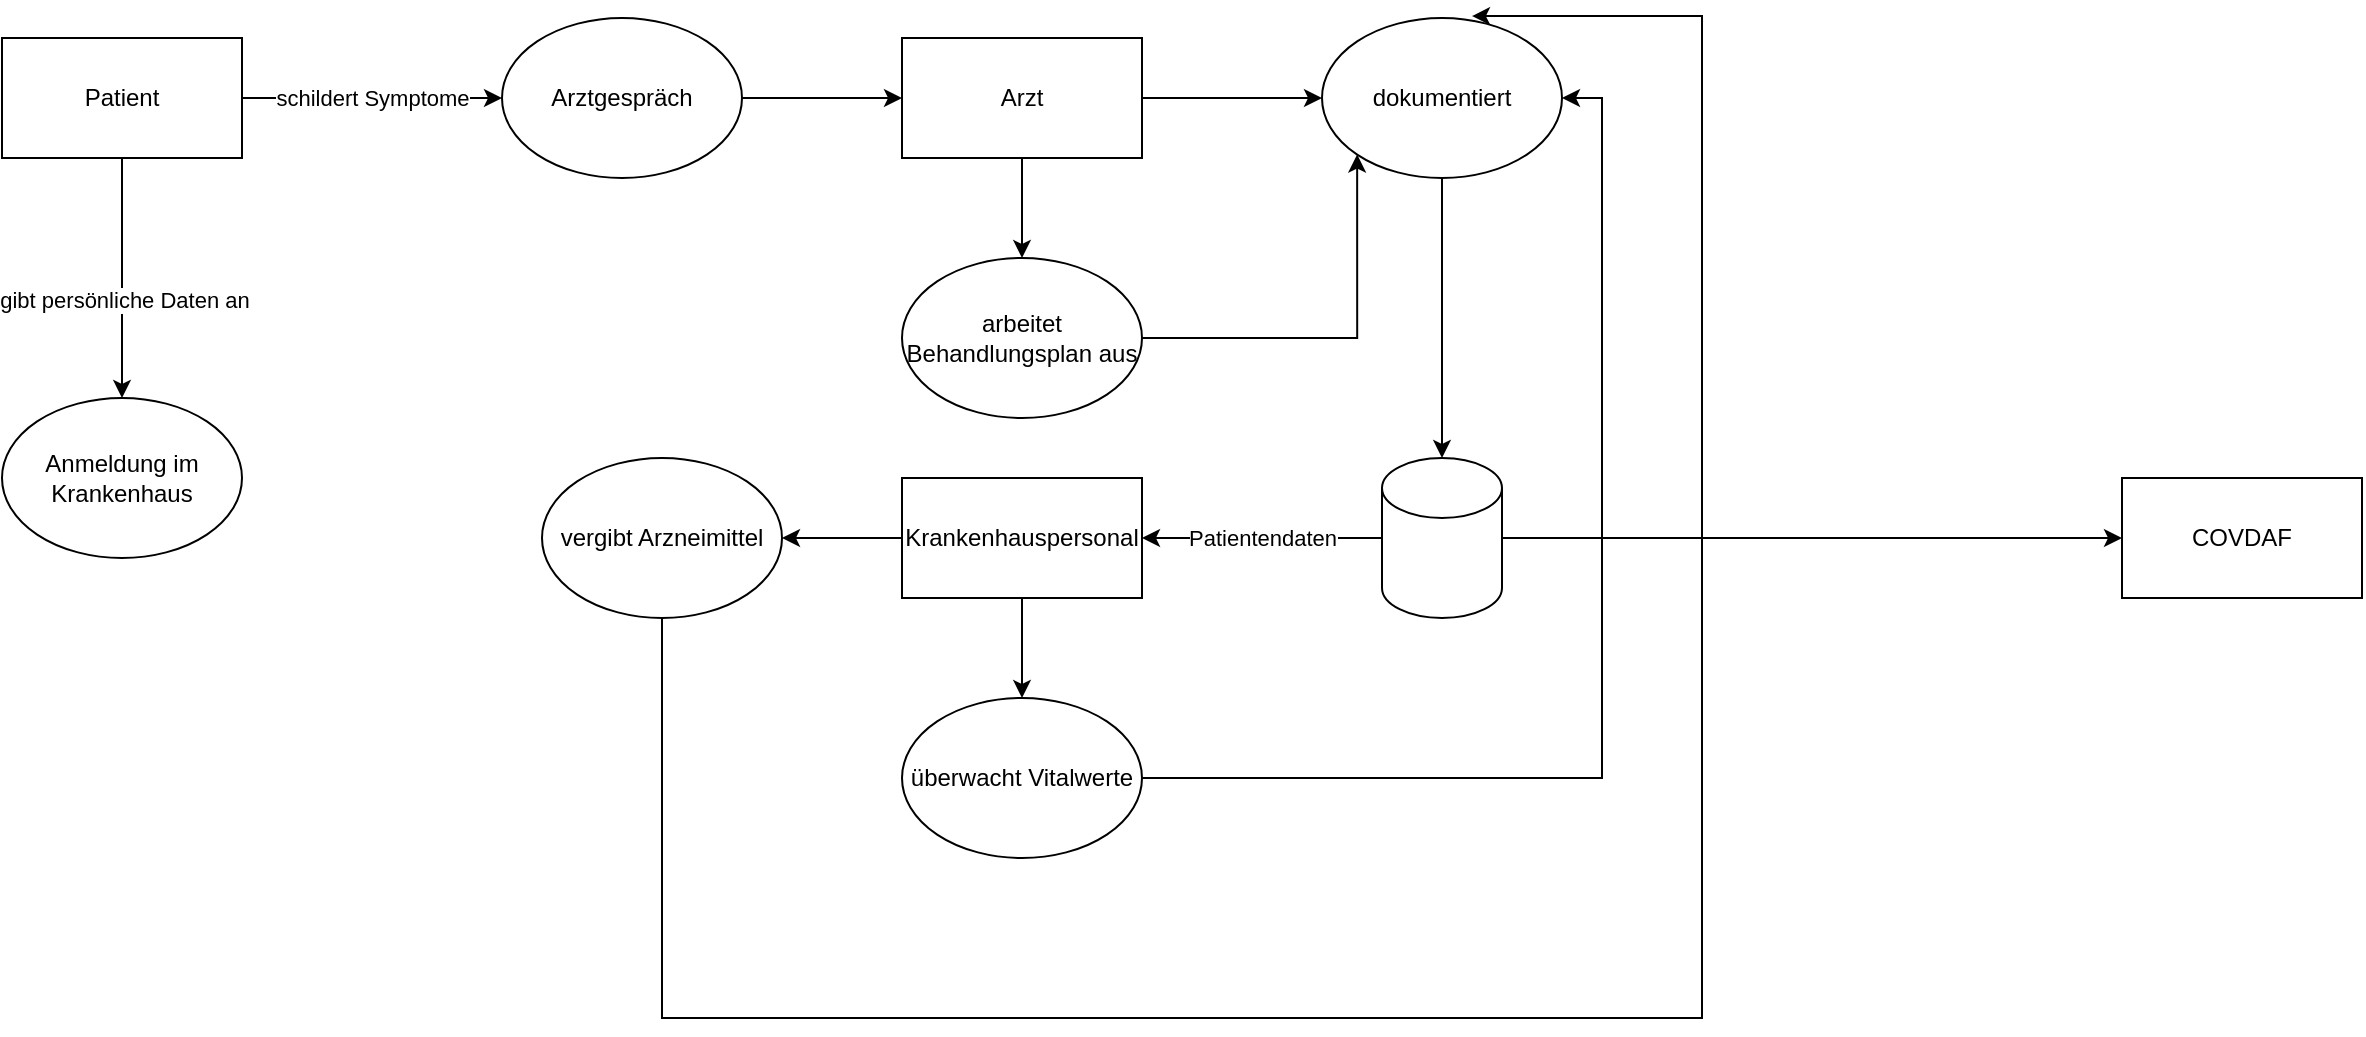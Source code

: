 <mxfile version="20.0.1" type="device"><diagram id="dxeq9o458aKReEkO0mKX" name="Page-1"><mxGraphModel dx="1220" dy="1122" grid="1" gridSize="10" guides="1" tooltips="1" connect="1" arrows="1" fold="1" page="1" pageScale="1" pageWidth="827" pageHeight="1169" math="0" shadow="0"><root><mxCell id="0"/><mxCell id="1" parent="0"/><mxCell id="dFK5ppMUy0CwCvjAzvuc-4" style="edgeStyle=orthogonalEdgeStyle;rounded=0;orthogonalLoop=1;jettySize=auto;html=1;exitX=0.5;exitY=1;exitDx=0;exitDy=0;" edge="1" parent="1" source="dFK5ppMUy0CwCvjAzvuc-1" target="dFK5ppMUy0CwCvjAzvuc-3"><mxGeometry relative="1" as="geometry"/></mxCell><mxCell id="dFK5ppMUy0CwCvjAzvuc-5" value="gibt persönliche Daten an" style="edgeLabel;html=1;align=center;verticalAlign=middle;resizable=0;points=[];" vertex="1" connectable="0" parent="dFK5ppMUy0CwCvjAzvuc-4"><mxGeometry x="0.183" y="1" relative="1" as="geometry"><mxPoint as="offset"/></mxGeometry></mxCell><mxCell id="dFK5ppMUy0CwCvjAzvuc-7" value="schildert Symptome" style="edgeStyle=orthogonalEdgeStyle;rounded=0;orthogonalLoop=1;jettySize=auto;html=1;exitX=1;exitY=0.5;exitDx=0;exitDy=0;entryX=0;entryY=0.5;entryDx=0;entryDy=0;" edge="1" parent="1" source="dFK5ppMUy0CwCvjAzvuc-1" target="dFK5ppMUy0CwCvjAzvuc-6"><mxGeometry relative="1" as="geometry"/></mxCell><mxCell id="dFK5ppMUy0CwCvjAzvuc-1" value="Patient" style="rounded=0;whiteSpace=wrap;html=1;" vertex="1" parent="1"><mxGeometry x="210" y="130" width="120" height="60" as="geometry"/></mxCell><mxCell id="dFK5ppMUy0CwCvjAzvuc-3" value="Anmeldung im Krankenhaus" style="ellipse;whiteSpace=wrap;html=1;" vertex="1" parent="1"><mxGeometry x="210" y="310" width="120" height="80" as="geometry"/></mxCell><mxCell id="dFK5ppMUy0CwCvjAzvuc-8" style="edgeStyle=orthogonalEdgeStyle;rounded=0;orthogonalLoop=1;jettySize=auto;html=1;exitX=1;exitY=0.5;exitDx=0;exitDy=0;" edge="1" parent="1" source="dFK5ppMUy0CwCvjAzvuc-6"><mxGeometry relative="1" as="geometry"><mxPoint x="660" y="160" as="targetPoint"/></mxGeometry></mxCell><mxCell id="dFK5ppMUy0CwCvjAzvuc-6" value="Arztgespräch" style="ellipse;whiteSpace=wrap;html=1;" vertex="1" parent="1"><mxGeometry x="460" y="120" width="120" height="80" as="geometry"/></mxCell><mxCell id="dFK5ppMUy0CwCvjAzvuc-12" style="edgeStyle=orthogonalEdgeStyle;rounded=0;orthogonalLoop=1;jettySize=auto;html=1;exitX=1;exitY=0.5;exitDx=0;exitDy=0;entryX=0;entryY=0.5;entryDx=0;entryDy=0;" edge="1" parent="1" source="dFK5ppMUy0CwCvjAzvuc-9" target="dFK5ppMUy0CwCvjAzvuc-11"><mxGeometry relative="1" as="geometry"/></mxCell><mxCell id="dFK5ppMUy0CwCvjAzvuc-15" style="edgeStyle=orthogonalEdgeStyle;rounded=0;orthogonalLoop=1;jettySize=auto;html=1;exitX=0.5;exitY=1;exitDx=0;exitDy=0;entryX=0.5;entryY=0;entryDx=0;entryDy=0;" edge="1" parent="1" source="dFK5ppMUy0CwCvjAzvuc-9" target="dFK5ppMUy0CwCvjAzvuc-14"><mxGeometry relative="1" as="geometry"/></mxCell><mxCell id="dFK5ppMUy0CwCvjAzvuc-9" value="Arzt" style="rounded=0;whiteSpace=wrap;html=1;" vertex="1" parent="1"><mxGeometry x="660" y="130" width="120" height="60" as="geometry"/></mxCell><mxCell id="dFK5ppMUy0CwCvjAzvuc-18" value="Patientendaten" style="edgeStyle=orthogonalEdgeStyle;rounded=0;orthogonalLoop=1;jettySize=auto;html=1;exitX=0;exitY=0.5;exitDx=0;exitDy=0;exitPerimeter=0;entryX=1;entryY=0.5;entryDx=0;entryDy=0;" edge="1" parent="1" source="dFK5ppMUy0CwCvjAzvuc-10" target="dFK5ppMUy0CwCvjAzvuc-17"><mxGeometry relative="1" as="geometry"/></mxCell><mxCell id="dFK5ppMUy0CwCvjAzvuc-25" style="edgeStyle=orthogonalEdgeStyle;rounded=0;orthogonalLoop=1;jettySize=auto;html=1;exitX=1;exitY=0.5;exitDx=0;exitDy=0;exitPerimeter=0;" edge="1" parent="1" source="dFK5ppMUy0CwCvjAzvuc-10"><mxGeometry relative="1" as="geometry"><mxPoint x="1270" y="380" as="targetPoint"/></mxGeometry></mxCell><mxCell id="dFK5ppMUy0CwCvjAzvuc-10" value="" style="shape=cylinder3;whiteSpace=wrap;html=1;boundedLbl=1;backgroundOutline=1;size=15;" vertex="1" parent="1"><mxGeometry x="900" y="340" width="60" height="80" as="geometry"/></mxCell><mxCell id="dFK5ppMUy0CwCvjAzvuc-13" style="edgeStyle=orthogonalEdgeStyle;rounded=0;orthogonalLoop=1;jettySize=auto;html=1;exitX=0.5;exitY=1;exitDx=0;exitDy=0;entryX=0.5;entryY=0;entryDx=0;entryDy=0;entryPerimeter=0;" edge="1" parent="1" source="dFK5ppMUy0CwCvjAzvuc-11" target="dFK5ppMUy0CwCvjAzvuc-10"><mxGeometry relative="1" as="geometry"/></mxCell><mxCell id="dFK5ppMUy0CwCvjAzvuc-11" value="dokumentiert" style="ellipse;whiteSpace=wrap;html=1;" vertex="1" parent="1"><mxGeometry x="870" y="120" width="120" height="80" as="geometry"/></mxCell><mxCell id="dFK5ppMUy0CwCvjAzvuc-16" style="edgeStyle=orthogonalEdgeStyle;rounded=0;orthogonalLoop=1;jettySize=auto;html=1;exitX=1;exitY=0.5;exitDx=0;exitDy=0;entryX=0;entryY=1;entryDx=0;entryDy=0;" edge="1" parent="1" source="dFK5ppMUy0CwCvjAzvuc-14" target="dFK5ppMUy0CwCvjAzvuc-11"><mxGeometry relative="1" as="geometry"/></mxCell><mxCell id="dFK5ppMUy0CwCvjAzvuc-14" value="arbeitet Behandlungsplan aus" style="ellipse;whiteSpace=wrap;html=1;" vertex="1" parent="1"><mxGeometry x="660" y="240" width="120" height="80" as="geometry"/></mxCell><mxCell id="dFK5ppMUy0CwCvjAzvuc-19" style="edgeStyle=orthogonalEdgeStyle;rounded=0;orthogonalLoop=1;jettySize=auto;html=1;" edge="1" parent="1" source="dFK5ppMUy0CwCvjAzvuc-17" target="dFK5ppMUy0CwCvjAzvuc-20"><mxGeometry relative="1" as="geometry"><mxPoint x="720" y="460" as="targetPoint"/></mxGeometry></mxCell><mxCell id="dFK5ppMUy0CwCvjAzvuc-22" style="edgeStyle=orthogonalEdgeStyle;rounded=0;orthogonalLoop=1;jettySize=auto;html=1;exitX=0;exitY=0.5;exitDx=0;exitDy=0;entryX=1;entryY=0.5;entryDx=0;entryDy=0;" edge="1" parent="1" source="dFK5ppMUy0CwCvjAzvuc-17" target="dFK5ppMUy0CwCvjAzvuc-21"><mxGeometry relative="1" as="geometry"/></mxCell><mxCell id="dFK5ppMUy0CwCvjAzvuc-17" value="Krankenhauspersonal" style="rounded=0;whiteSpace=wrap;html=1;" vertex="1" parent="1"><mxGeometry x="660" y="350" width="120" height="60" as="geometry"/></mxCell><mxCell id="dFK5ppMUy0CwCvjAzvuc-23" style="edgeStyle=orthogonalEdgeStyle;rounded=0;orthogonalLoop=1;jettySize=auto;html=1;exitX=1;exitY=0.5;exitDx=0;exitDy=0;entryX=1;entryY=0.5;entryDx=0;entryDy=0;" edge="1" parent="1" source="dFK5ppMUy0CwCvjAzvuc-20" target="dFK5ppMUy0CwCvjAzvuc-11"><mxGeometry relative="1" as="geometry"/></mxCell><mxCell id="dFK5ppMUy0CwCvjAzvuc-20" value="überwacht Vitalwerte" style="ellipse;whiteSpace=wrap;html=1;" vertex="1" parent="1"><mxGeometry x="660" y="460" width="120" height="80" as="geometry"/></mxCell><mxCell id="dFK5ppMUy0CwCvjAzvuc-24" style="edgeStyle=orthogonalEdgeStyle;rounded=0;orthogonalLoop=1;jettySize=auto;html=1;exitX=0.5;exitY=1;exitDx=0;exitDy=0;entryX=0.625;entryY=-0.012;entryDx=0;entryDy=0;entryPerimeter=0;" edge="1" parent="1" source="dFK5ppMUy0CwCvjAzvuc-21" target="dFK5ppMUy0CwCvjAzvuc-11"><mxGeometry relative="1" as="geometry"><Array as="points"><mxPoint x="540" y="620"/><mxPoint x="1060" y="620"/><mxPoint x="1060" y="119"/></Array></mxGeometry></mxCell><mxCell id="dFK5ppMUy0CwCvjAzvuc-21" value="vergibt Arzneimittel" style="ellipse;whiteSpace=wrap;html=1;" vertex="1" parent="1"><mxGeometry x="480" y="340" width="120" height="80" as="geometry"/></mxCell><mxCell id="dFK5ppMUy0CwCvjAzvuc-26" value="COVDAF" style="rounded=0;whiteSpace=wrap;html=1;" vertex="1" parent="1"><mxGeometry x="1270" y="350" width="120" height="60" as="geometry"/></mxCell></root></mxGraphModel></diagram></mxfile>